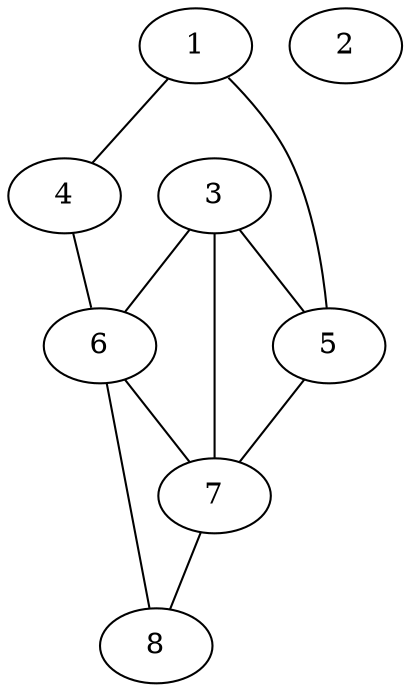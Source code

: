 graph g {
1;
2;
3;
4;
5;
6;
7;
8;
1 -- 4;
1 -- 5;
3 -- 5;
3 -- 6;
3 -- 7;
4 -- 6;
5 -- 7;
6 -- 7;
6 -- 8;
7 -- 8;
}

